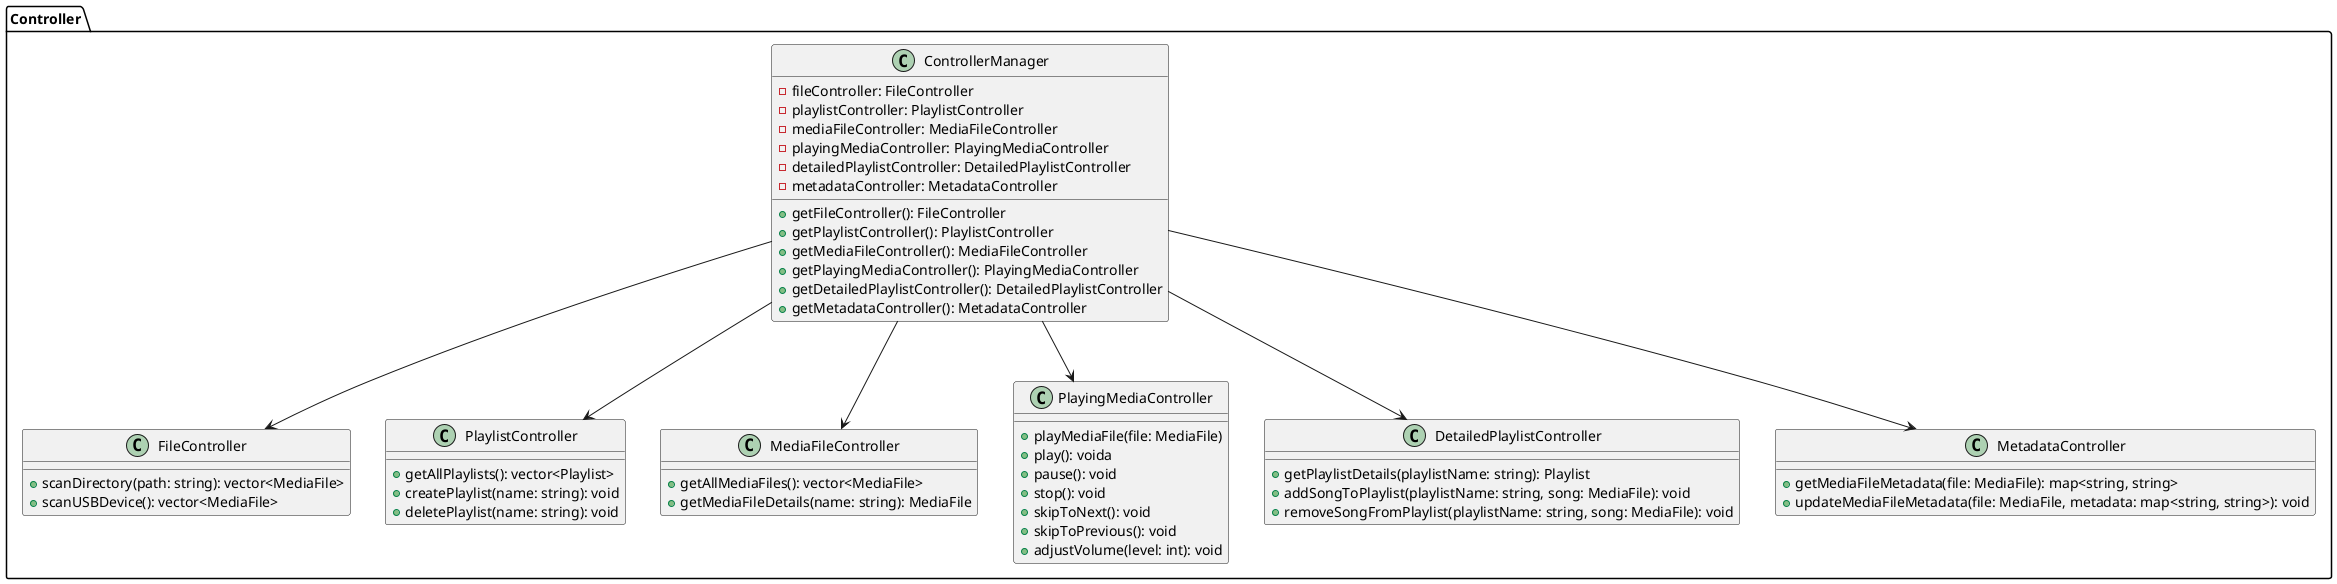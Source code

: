 @startuml Controller
package Controller {
    class FileController {
        + scanDirectory(path: string): vector<MediaFile>
        + scanUSBDevice(): vector<MediaFile>
        
    }

    class PlaylistController {
        + getAllPlaylists(): vector<Playlist>
        + createPlaylist(name: string): void
        + deletePlaylist(name: string): void
    }

    class MediaFileController {
        + getAllMediaFiles(): vector<MediaFile>
        + getMediaFileDetails(name: string): MediaFile
    }

    class PlayingMediaController {
        + playMediaFile(file: MediaFile)
        + play(): voida
        + pause(): void
        + stop(): void
        + skipToNext(): void
        + skipToPrevious(): void
        + adjustVolume(level: int): void
    }

    class DetailedPlaylistController {
        + getPlaylistDetails(playlistName: string): Playlist
        + addSongToPlaylist(playlistName: string, song: MediaFile): void
        + removeSongFromPlaylist(playlistName: string, song: MediaFile): void
    }

    class MetadataController {
        + getMediaFileMetadata(file: MediaFile): map<string, string>
        + updateMediaFileMetadata(file: MediaFile, metadata: map<string, string>): void
    }

    class ControllerManager {
        - fileController: FileController
        - playlistController: PlaylistController
        - mediaFileController: MediaFileController
        - playingMediaController: PlayingMediaController
        - detailedPlaylistController: DetailedPlaylistController
        - metadataController: MetadataController

        + getFileController(): FileController
        + getPlaylistController(): PlaylistController
        + getMediaFileController(): MediaFileController
        + getPlayingMediaController(): PlayingMediaController
        + getDetailedPlaylistController(): DetailedPlaylistController
        + getMetadataController(): MetadataController
    }

    ' Liên kết giữa các Controller
    ControllerManager --> FileController
    ControllerManager --> PlaylistController
    ControllerManager --> MediaFileController
    ControllerManager --> PlayingMediaController
    ControllerManager --> DetailedPlaylistController
    ControllerManager --> MetadataController
}
@enduml
